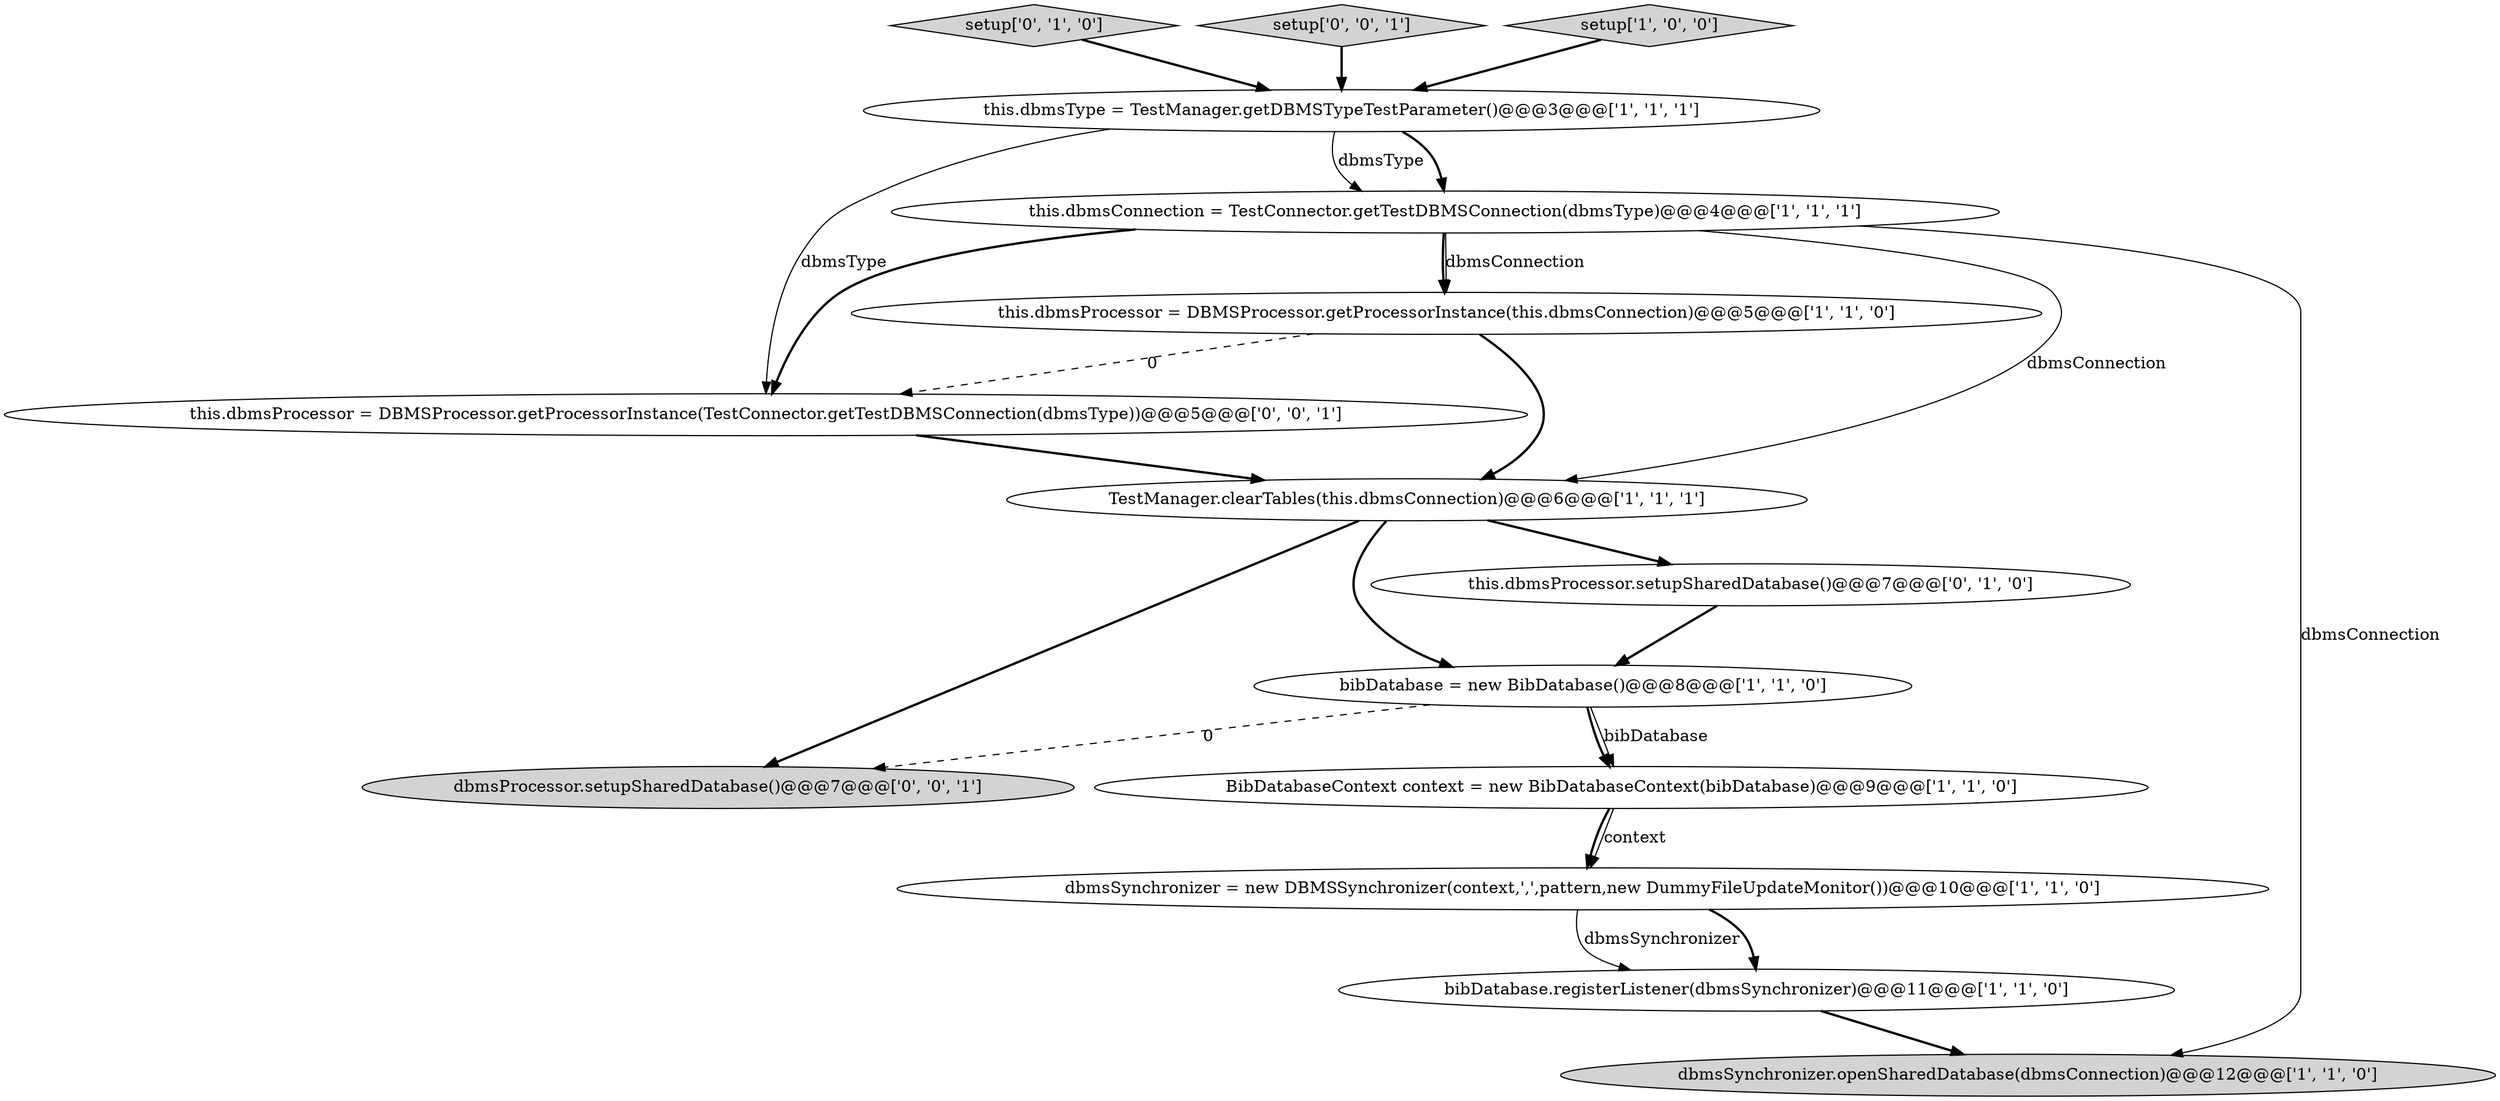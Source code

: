 digraph {
13 [style = filled, label = "this.dbmsProcessor = DBMSProcessor.getProcessorInstance(TestConnector.getTestDBMSConnection(dbmsType))@@@5@@@['0', '0', '1']", fillcolor = white, shape = ellipse image = "AAA0AAABBB3BBB"];
2 [style = filled, label = "this.dbmsProcessor = DBMSProcessor.getProcessorInstance(this.dbmsConnection)@@@5@@@['1', '1', '0']", fillcolor = white, shape = ellipse image = "AAA0AAABBB1BBB"];
10 [style = filled, label = "this.dbmsProcessor.setupSharedDatabase()@@@7@@@['0', '1', '0']", fillcolor = white, shape = ellipse image = "AAA1AAABBB2BBB"];
5 [style = filled, label = "this.dbmsType = TestManager.getDBMSTypeTestParameter()@@@3@@@['1', '1', '1']", fillcolor = white, shape = ellipse image = "AAA0AAABBB1BBB"];
8 [style = filled, label = "this.dbmsConnection = TestConnector.getTestDBMSConnection(dbmsType)@@@4@@@['1', '1', '1']", fillcolor = white, shape = ellipse image = "AAA0AAABBB1BBB"];
11 [style = filled, label = "setup['0', '1', '0']", fillcolor = lightgray, shape = diamond image = "AAA0AAABBB2BBB"];
12 [style = filled, label = "setup['0', '0', '1']", fillcolor = lightgray, shape = diamond image = "AAA0AAABBB3BBB"];
14 [style = filled, label = "dbmsProcessor.setupSharedDatabase()@@@7@@@['0', '0', '1']", fillcolor = lightgray, shape = ellipse image = "AAA0AAABBB3BBB"];
3 [style = filled, label = "dbmsSynchronizer.openSharedDatabase(dbmsConnection)@@@12@@@['1', '1', '0']", fillcolor = lightgray, shape = ellipse image = "AAA0AAABBB1BBB"];
4 [style = filled, label = "dbmsSynchronizer = new DBMSSynchronizer(context,',',pattern,new DummyFileUpdateMonitor())@@@10@@@['1', '1', '0']", fillcolor = white, shape = ellipse image = "AAA0AAABBB1BBB"];
9 [style = filled, label = "setup['1', '0', '0']", fillcolor = lightgray, shape = diamond image = "AAA0AAABBB1BBB"];
7 [style = filled, label = "bibDatabase = new BibDatabase()@@@8@@@['1', '1', '0']", fillcolor = white, shape = ellipse image = "AAA0AAABBB1BBB"];
1 [style = filled, label = "bibDatabase.registerListener(dbmsSynchronizer)@@@11@@@['1', '1', '0']", fillcolor = white, shape = ellipse image = "AAA0AAABBB1BBB"];
6 [style = filled, label = "TestManager.clearTables(this.dbmsConnection)@@@6@@@['1', '1', '1']", fillcolor = white, shape = ellipse image = "AAA0AAABBB1BBB"];
0 [style = filled, label = "BibDatabaseContext context = new BibDatabaseContext(bibDatabase)@@@9@@@['1', '1', '0']", fillcolor = white, shape = ellipse image = "AAA0AAABBB1BBB"];
4->1 [style = solid, label="dbmsSynchronizer"];
5->8 [style = bold, label=""];
0->4 [style = bold, label=""];
5->8 [style = solid, label="dbmsType"];
0->4 [style = solid, label="context"];
13->6 [style = bold, label=""];
8->3 [style = solid, label="dbmsConnection"];
4->1 [style = bold, label=""];
6->10 [style = bold, label=""];
8->6 [style = solid, label="dbmsConnection"];
10->7 [style = bold, label=""];
12->5 [style = bold, label=""];
8->2 [style = bold, label=""];
1->3 [style = bold, label=""];
6->14 [style = bold, label=""];
5->13 [style = solid, label="dbmsType"];
7->0 [style = bold, label=""];
8->13 [style = bold, label=""];
7->0 [style = solid, label="bibDatabase"];
2->6 [style = bold, label=""];
8->2 [style = solid, label="dbmsConnection"];
7->14 [style = dashed, label="0"];
6->7 [style = bold, label=""];
9->5 [style = bold, label=""];
11->5 [style = bold, label=""];
2->13 [style = dashed, label="0"];
}
